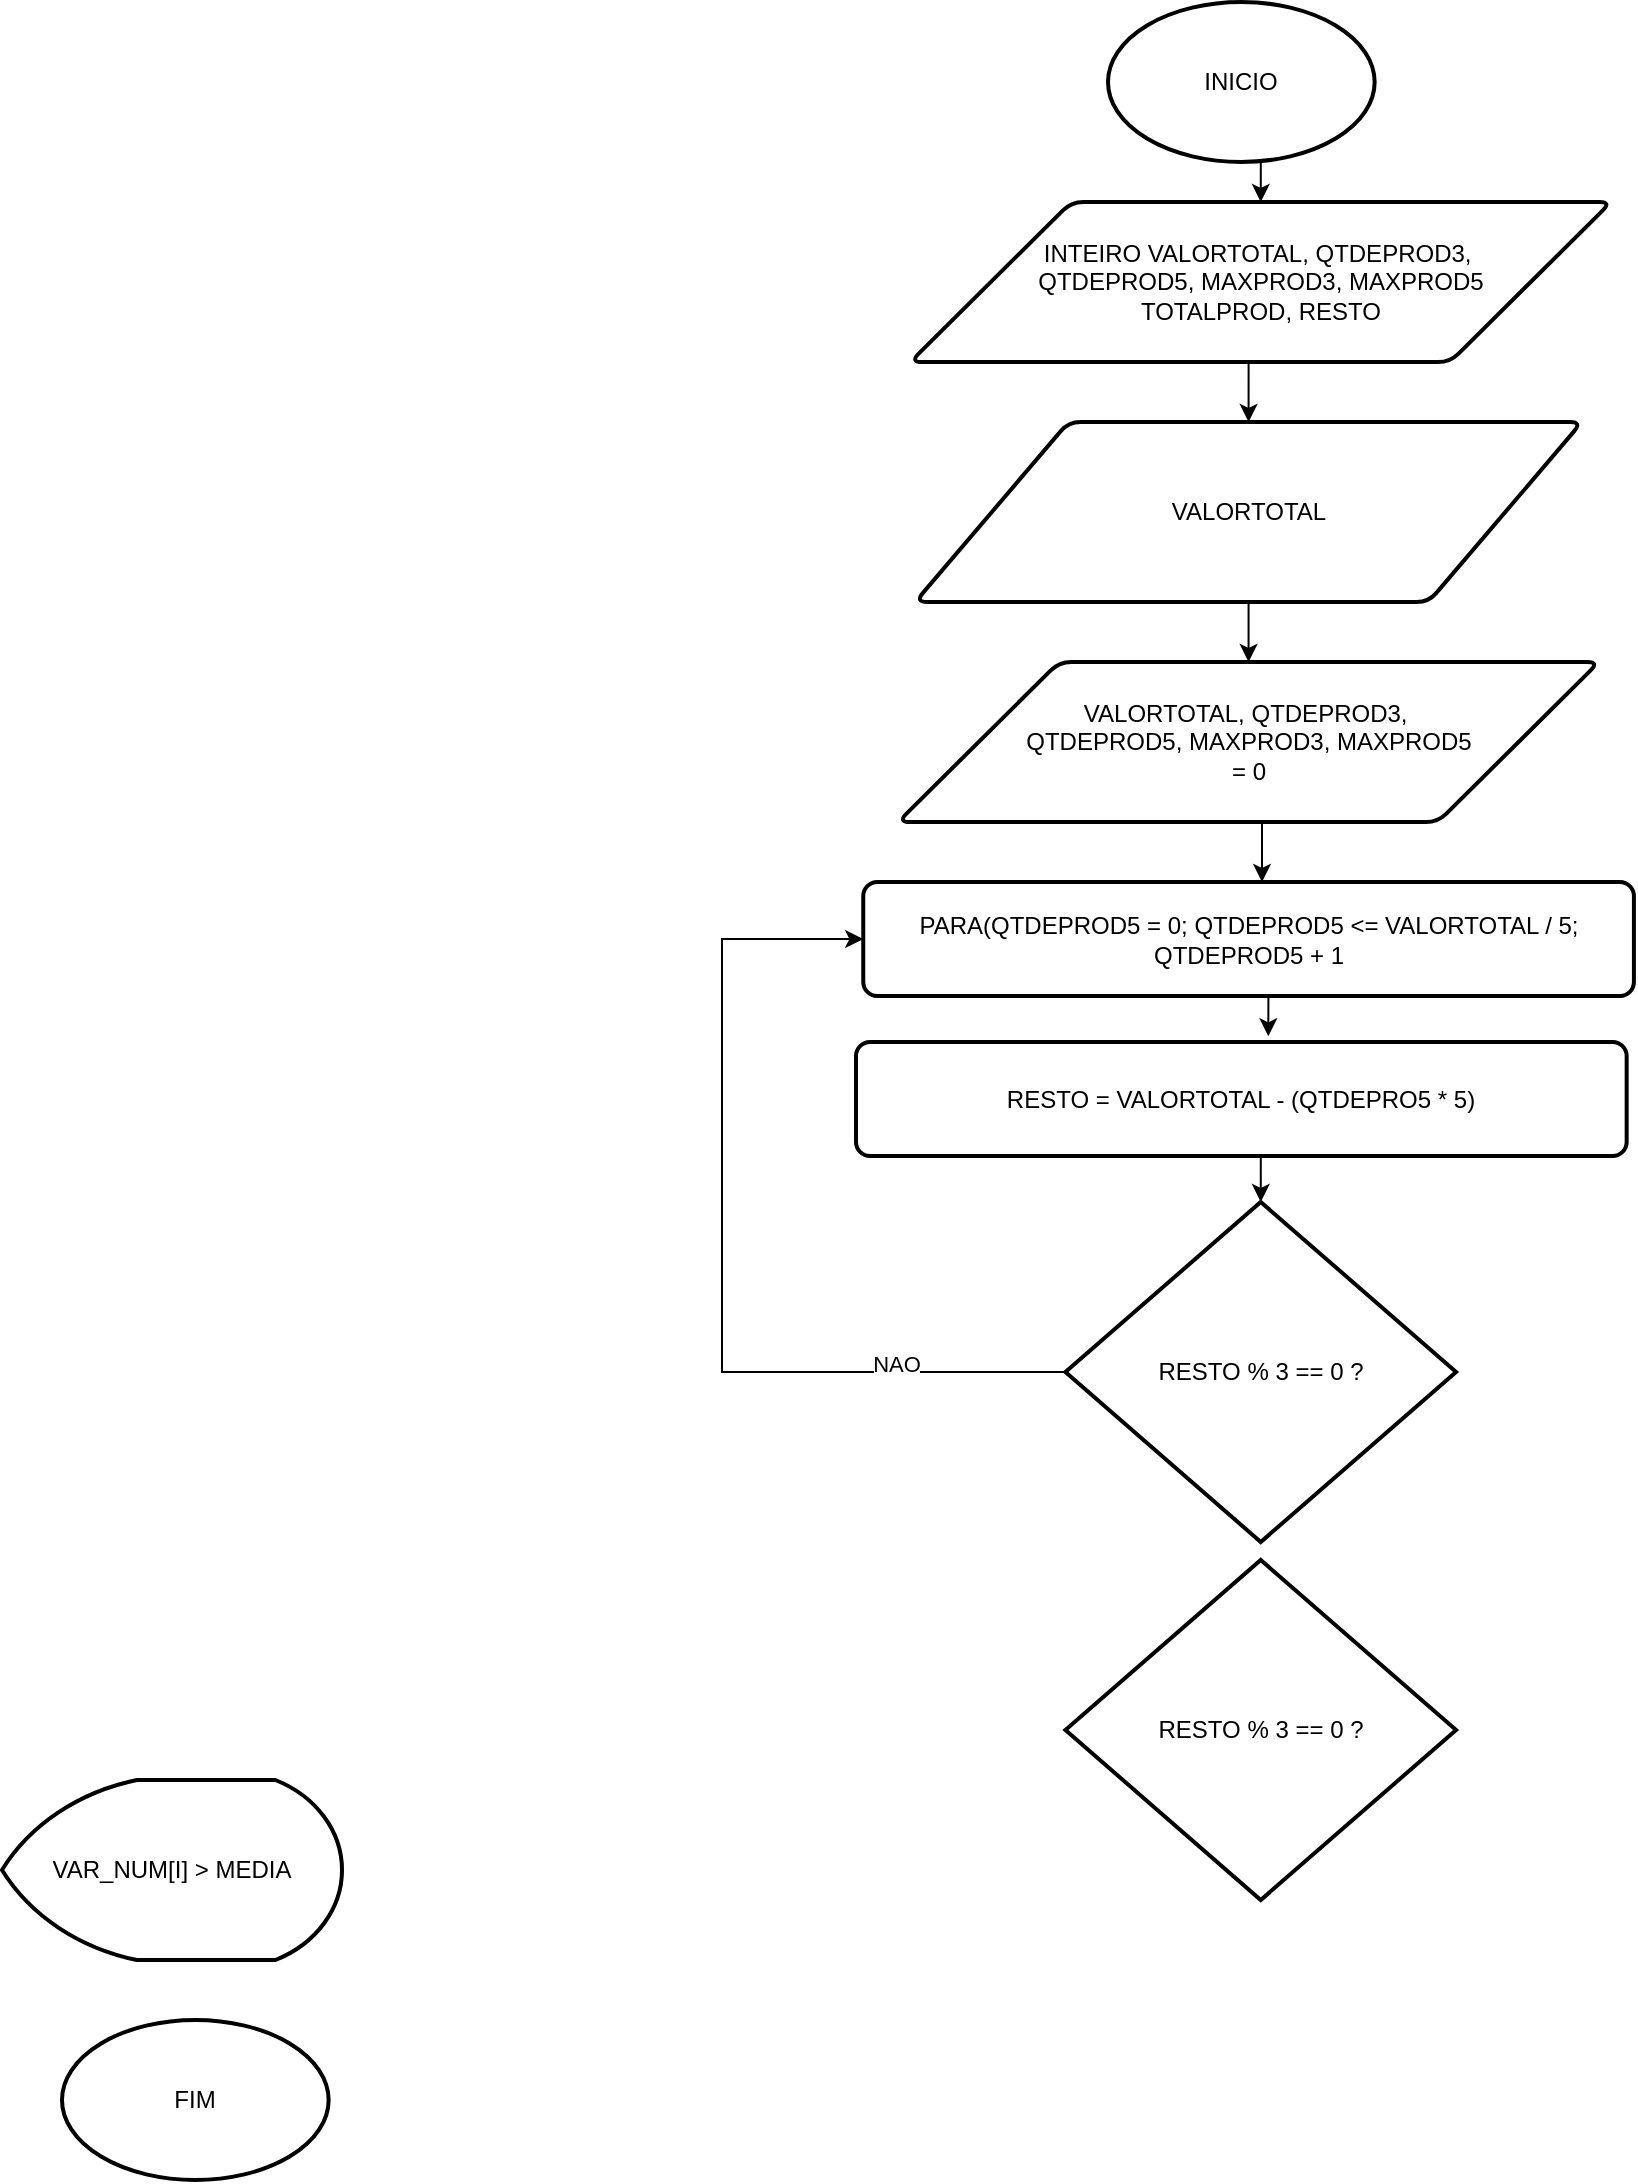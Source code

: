 <mxfile version="26.0.6">
  <diagram name="Página-1" id="YhthJvcEyZ_xRF63QPkd">
    <mxGraphModel dx="3027" dy="1085" grid="1" gridSize="10" guides="1" tooltips="1" connect="1" arrows="1" fold="1" page="1" pageScale="1" pageWidth="827" pageHeight="1169" math="0" shadow="0">
      <root>
        <mxCell id="0" />
        <mxCell id="1" parent="0" />
        <mxCell id="_ILRHsx1uzz0EtrviSYt-1" style="edgeStyle=orthogonalEdgeStyle;rounded=0;orthogonalLoop=1;jettySize=auto;html=1;exitX=0.5;exitY=1;exitDx=0;exitDy=0;exitPerimeter=0;entryX=0.5;entryY=0;entryDx=0;entryDy=0;" edge="1" parent="1" source="_ILRHsx1uzz0EtrviSYt-2" target="_ILRHsx1uzz0EtrviSYt-5">
          <mxGeometry relative="1" as="geometry" />
        </mxCell>
        <mxCell id="_ILRHsx1uzz0EtrviSYt-2" value="&lt;font style=&quot;vertical-align: inherit;&quot;&gt;&lt;font style=&quot;vertical-align: inherit;&quot;&gt;INICIO&lt;/font&gt;&lt;/font&gt;" style="strokeWidth=2;html=1;shape=mxgraph.flowchart.start_1;whiteSpace=wrap;" vertex="1" parent="1">
          <mxGeometry x="363" y="11" width="133.33" height="80" as="geometry" />
        </mxCell>
        <mxCell id="_ILRHsx1uzz0EtrviSYt-3" value="&lt;font style=&quot;vertical-align: inherit;&quot;&gt;&lt;font style=&quot;vertical-align: inherit;&quot;&gt;&lt;font style=&quot;vertical-align: inherit;&quot;&gt;&lt;font style=&quot;vertical-align: inherit;&quot;&gt;FIM&lt;/font&gt;&lt;/font&gt;&lt;/font&gt;&lt;/font&gt;" style="strokeWidth=2;html=1;shape=mxgraph.flowchart.start_1;whiteSpace=wrap;" vertex="1" parent="1">
          <mxGeometry x="-160" y="1020" width="133.33" height="80" as="geometry" />
        </mxCell>
        <mxCell id="_ILRHsx1uzz0EtrviSYt-28" style="edgeStyle=orthogonalEdgeStyle;rounded=0;orthogonalLoop=1;jettySize=auto;html=1;exitX=0.5;exitY=1;exitDx=0;exitDy=0;entryX=0.5;entryY=0;entryDx=0;entryDy=0;" edge="1" parent="1" source="_ILRHsx1uzz0EtrviSYt-5" target="_ILRHsx1uzz0EtrviSYt-7">
          <mxGeometry relative="1" as="geometry" />
        </mxCell>
        <mxCell id="_ILRHsx1uzz0EtrviSYt-5" value="&lt;font style=&quot;vertical-align: inherit;&quot;&gt;&lt;font style=&quot;vertical-align: inherit;&quot;&gt;&lt;font style=&quot;vertical-align: inherit;&quot;&gt;&lt;font style=&quot;vertical-align: inherit;&quot;&gt;&lt;font style=&quot;vertical-align: inherit;&quot;&gt;&lt;font style=&quot;vertical-align: inherit;&quot;&gt;&lt;font style=&quot;vertical-align: inherit;&quot;&gt;&lt;font style=&quot;vertical-align: inherit;&quot;&gt;&lt;font style=&quot;vertical-align: inherit;&quot;&gt;&lt;font style=&quot;vertical-align: inherit;&quot;&gt;INTEIRO VALORTOTAL, QTDEPROD3,&amp;nbsp;&lt;/font&gt;&lt;/font&gt;&lt;/font&gt;&lt;/font&gt;&lt;/font&gt;&lt;/font&gt;&lt;/font&gt;&lt;/font&gt;&lt;/font&gt;&lt;/font&gt;&lt;div&gt;&lt;font style=&quot;vertical-align: inherit;&quot;&gt;&lt;font style=&quot;vertical-align: inherit;&quot;&gt;&lt;font style=&quot;vertical-align: inherit;&quot;&gt;&lt;font style=&quot;vertical-align: inherit;&quot;&gt;&lt;font style=&quot;vertical-align: inherit;&quot;&gt;&lt;font style=&quot;vertical-align: inherit;&quot;&gt;&lt;font style=&quot;vertical-align: inherit;&quot;&gt;&lt;font style=&quot;vertical-align: inherit;&quot;&gt;&lt;font style=&quot;vertical-align: inherit;&quot;&gt;&lt;font style=&quot;vertical-align: inherit;&quot;&gt;&lt;font style=&quot;vertical-align: inherit;&quot;&gt;&lt;font style=&quot;vertical-align: inherit;&quot;&gt;QTDEPROD5, MAXPROD3, MAXPROD5&lt;/font&gt;&lt;/font&gt;&lt;/font&gt;&lt;/font&gt;&lt;/font&gt;&lt;/font&gt;&lt;/font&gt;&lt;/font&gt;&lt;/font&gt;&lt;/font&gt;&lt;/font&gt;&lt;/font&gt;&lt;/div&gt;&lt;div&gt;&lt;font style=&quot;vertical-align: inherit;&quot;&gt;&lt;font style=&quot;vertical-align: inherit;&quot;&gt;&lt;font style=&quot;vertical-align: inherit;&quot;&gt;&lt;font style=&quot;vertical-align: inherit;&quot;&gt;&lt;font style=&quot;vertical-align: inherit;&quot;&gt;&lt;font style=&quot;vertical-align: inherit;&quot;&gt;TOTALPROD, RESTO&lt;/font&gt;&lt;/font&gt;&lt;/font&gt;&lt;/font&gt;&lt;/font&gt;&lt;/font&gt;&lt;/div&gt;" style="shape=parallelogram;html=1;strokeWidth=2;perimeter=parallelogramPerimeter;whiteSpace=wrap;rounded=1;arcSize=12;size=0.23;" vertex="1" parent="1">
          <mxGeometry x="264.09" y="111" width="350.58" height="80" as="geometry" />
        </mxCell>
        <mxCell id="_ILRHsx1uzz0EtrviSYt-30" style="edgeStyle=orthogonalEdgeStyle;rounded=0;orthogonalLoop=1;jettySize=auto;html=1;exitX=0.5;exitY=1;exitDx=0;exitDy=0;entryX=0.5;entryY=0;entryDx=0;entryDy=0;" edge="1" parent="1" source="_ILRHsx1uzz0EtrviSYt-7" target="_ILRHsx1uzz0EtrviSYt-29">
          <mxGeometry relative="1" as="geometry" />
        </mxCell>
        <mxCell id="_ILRHsx1uzz0EtrviSYt-7" value="&lt;font style=&quot;vertical-align: inherit;&quot;&gt;&lt;font style=&quot;vertical-align: inherit;&quot;&gt;VALORTOTAL&lt;/font&gt;&lt;/font&gt;" style="shape=parallelogram;html=1;strokeWidth=2;perimeter=parallelogramPerimeter;whiteSpace=wrap;rounded=1;arcSize=12;size=0.23;" vertex="1" parent="1">
          <mxGeometry x="266.59" y="221" width="333.41" height="90" as="geometry" />
        </mxCell>
        <mxCell id="_ILRHsx1uzz0EtrviSYt-16" value="&lt;font style=&quot;vertical-align: inherit;&quot;&gt;&lt;font style=&quot;vertical-align: inherit;&quot;&gt;&lt;font style=&quot;vertical-align: inherit;&quot;&gt;&lt;font style=&quot;vertical-align: inherit;&quot;&gt;&lt;font style=&quot;vertical-align: inherit;&quot;&gt;&lt;font style=&quot;vertical-align: inherit;&quot;&gt;PARA(QTDEPROD5 = 0; QTDEPROD5 &amp;lt;= VALORTOTAL / 5; QTDEPROD5 + 1&lt;/font&gt;&lt;/font&gt;&lt;/font&gt;&lt;/font&gt;&lt;/font&gt;&lt;/font&gt;" style="rounded=1;whiteSpace=wrap;html=1;absoluteArcSize=1;arcSize=14;strokeWidth=2;" vertex="1" parent="1">
          <mxGeometry x="240.63" y="451" width="385.33" height="57" as="geometry" />
        </mxCell>
        <mxCell id="_ILRHsx1uzz0EtrviSYt-37" style="edgeStyle=orthogonalEdgeStyle;rounded=0;orthogonalLoop=1;jettySize=auto;html=1;exitX=0;exitY=0.5;exitDx=0;exitDy=0;exitPerimeter=0;entryX=0;entryY=0.5;entryDx=0;entryDy=0;" edge="1" parent="1" source="_ILRHsx1uzz0EtrviSYt-19" target="_ILRHsx1uzz0EtrviSYt-16">
          <mxGeometry relative="1" as="geometry">
            <Array as="points">
              <mxPoint x="170" y="696" />
              <mxPoint x="170" y="479" />
            </Array>
          </mxGeometry>
        </mxCell>
        <mxCell id="_ILRHsx1uzz0EtrviSYt-38" value="&lt;font style=&quot;vertical-align: inherit;&quot;&gt;&lt;font style=&quot;vertical-align: inherit;&quot;&gt;NAO&lt;/font&gt;&lt;/font&gt;" style="edgeLabel;html=1;align=center;verticalAlign=middle;resizable=0;points=[];" vertex="1" connectable="0" parent="_ILRHsx1uzz0EtrviSYt-37">
          <mxGeometry x="-0.632" y="-4" relative="1" as="geometry">
            <mxPoint as="offset" />
          </mxGeometry>
        </mxCell>
        <mxCell id="_ILRHsx1uzz0EtrviSYt-19" value="&lt;font style=&quot;vertical-align: inherit;&quot;&gt;&lt;font style=&quot;vertical-align: inherit;&quot;&gt;&lt;font style=&quot;vertical-align: inherit;&quot;&gt;&lt;font style=&quot;vertical-align: inherit;&quot;&gt;&lt;font style=&quot;vertical-align: inherit;&quot;&gt;&lt;font style=&quot;vertical-align: inherit;&quot;&gt;&lt;font style=&quot;vertical-align: inherit;&quot;&gt;&lt;font style=&quot;vertical-align: inherit;&quot;&gt;RESTO % 3 == 0 ?&lt;/font&gt;&lt;/font&gt;&lt;/font&gt;&lt;/font&gt;&lt;/font&gt;&lt;/font&gt;&lt;/font&gt;&lt;/font&gt;" style="strokeWidth=2;html=1;shape=mxgraph.flowchart.decision;whiteSpace=wrap;" vertex="1" parent="1">
          <mxGeometry x="341.72" y="611" width="195.33" height="170" as="geometry" />
        </mxCell>
        <mxCell id="_ILRHsx1uzz0EtrviSYt-20" value="&lt;font style=&quot;vertical-align: inherit;&quot;&gt;&lt;font style=&quot;vertical-align: inherit;&quot;&gt;&lt;font style=&quot;vertical-align: inherit;&quot;&gt;&lt;font style=&quot;vertical-align: inherit;&quot;&gt;VAR_NUM[I] &amp;gt; MEDIA&lt;/font&gt;&lt;/font&gt;&lt;/font&gt;&lt;/font&gt;" style="strokeWidth=2;html=1;shape=mxgraph.flowchart.display;whiteSpace=wrap;" vertex="1" parent="1">
          <mxGeometry x="-190" y="900" width="170" height="90" as="geometry" />
        </mxCell>
        <mxCell id="_ILRHsx1uzz0EtrviSYt-31" style="edgeStyle=orthogonalEdgeStyle;rounded=0;orthogonalLoop=1;jettySize=auto;html=1;exitX=0.5;exitY=1;exitDx=0;exitDy=0;" edge="1" parent="1" source="_ILRHsx1uzz0EtrviSYt-29">
          <mxGeometry relative="1" as="geometry">
            <mxPoint x="440" y="451" as="targetPoint" />
          </mxGeometry>
        </mxCell>
        <mxCell id="_ILRHsx1uzz0EtrviSYt-29" value="&lt;font style=&quot;vertical-align: inherit;&quot;&gt;&lt;font style=&quot;vertical-align: inherit;&quot;&gt;&lt;font style=&quot;vertical-align: inherit;&quot;&gt;&lt;font style=&quot;vertical-align: inherit;&quot;&gt;&lt;font style=&quot;vertical-align: inherit;&quot;&gt;&lt;font style=&quot;vertical-align: inherit;&quot;&gt;&lt;font style=&quot;vertical-align: inherit;&quot;&gt;&lt;font style=&quot;vertical-align: inherit;&quot;&gt;VALORTOTAL, QTDEPROD3,&amp;nbsp;&lt;/font&gt;&lt;/font&gt;&lt;/font&gt;&lt;/font&gt;&lt;/font&gt;&lt;/font&gt;&lt;/font&gt;&lt;/font&gt;&lt;div&gt;&lt;font style=&quot;vertical-align: inherit;&quot;&gt;&lt;font style=&quot;vertical-align: inherit;&quot;&gt;&lt;font style=&quot;vertical-align: inherit;&quot;&gt;&lt;font style=&quot;vertical-align: inherit;&quot;&gt;&lt;font style=&quot;vertical-align: inherit;&quot;&gt;&lt;font style=&quot;vertical-align: inherit;&quot;&gt;&lt;font style=&quot;vertical-align: inherit;&quot;&gt;&lt;font style=&quot;vertical-align: inherit;&quot;&gt;&lt;font style=&quot;vertical-align: inherit;&quot;&gt;&lt;font style=&quot;vertical-align: inherit;&quot;&gt;QTDEPROD5, MAXPROD3, MAXPROD5&lt;/font&gt;&lt;/font&gt;&lt;/font&gt;&lt;/font&gt;&lt;/font&gt;&lt;/font&gt;&lt;/font&gt;&lt;/font&gt;&lt;/font&gt;&lt;/font&gt;&lt;/div&gt;&lt;div&gt;&lt;font style=&quot;vertical-align: inherit;&quot;&gt;&lt;font style=&quot;vertical-align: inherit;&quot;&gt;&lt;font style=&quot;vertical-align: inherit;&quot;&gt;&lt;font style=&quot;vertical-align: inherit;&quot;&gt;= 0&lt;/font&gt;&lt;/font&gt;&lt;/font&gt;&lt;/font&gt;&lt;/div&gt;" style="shape=parallelogram;html=1;strokeWidth=2;perimeter=parallelogramPerimeter;whiteSpace=wrap;rounded=1;arcSize=12;size=0.23;" vertex="1" parent="1">
          <mxGeometry x="258.0" y="341" width="350.58" height="80" as="geometry" />
        </mxCell>
        <mxCell id="_ILRHsx1uzz0EtrviSYt-32" value="&lt;font style=&quot;vertical-align: inherit;&quot;&gt;&lt;font style=&quot;vertical-align: inherit;&quot;&gt;RESTO = VALORTOTAL - (QTDEPRO5 * 5)&lt;/font&gt;&lt;/font&gt;" style="rounded=1;whiteSpace=wrap;html=1;absoluteArcSize=1;arcSize=14;strokeWidth=2;" vertex="1" parent="1">
          <mxGeometry x="237.0" y="531" width="385.33" height="57" as="geometry" />
        </mxCell>
        <mxCell id="_ILRHsx1uzz0EtrviSYt-35" style="edgeStyle=orthogonalEdgeStyle;rounded=0;orthogonalLoop=1;jettySize=auto;html=1;exitX=0.5;exitY=1;exitDx=0;exitDy=0;entryX=0.535;entryY=-0.05;entryDx=0;entryDy=0;entryPerimeter=0;" edge="1" parent="1" source="_ILRHsx1uzz0EtrviSYt-16" target="_ILRHsx1uzz0EtrviSYt-32">
          <mxGeometry relative="1" as="geometry" />
        </mxCell>
        <mxCell id="_ILRHsx1uzz0EtrviSYt-36" style="edgeStyle=orthogonalEdgeStyle;rounded=0;orthogonalLoop=1;jettySize=auto;html=1;exitX=0.5;exitY=1;exitDx=0;exitDy=0;entryX=0.5;entryY=0;entryDx=0;entryDy=0;entryPerimeter=0;" edge="1" parent="1" source="_ILRHsx1uzz0EtrviSYt-32" target="_ILRHsx1uzz0EtrviSYt-19">
          <mxGeometry relative="1" as="geometry" />
        </mxCell>
        <mxCell id="_ILRHsx1uzz0EtrviSYt-39" value="&lt;font style=&quot;vertical-align: inherit;&quot;&gt;&lt;font style=&quot;vertical-align: inherit;&quot;&gt;&lt;font style=&quot;vertical-align: inherit;&quot;&gt;&lt;font style=&quot;vertical-align: inherit;&quot;&gt;&lt;font style=&quot;vertical-align: inherit;&quot;&gt;&lt;font style=&quot;vertical-align: inherit;&quot;&gt;&lt;font style=&quot;vertical-align: inherit;&quot;&gt;&lt;font style=&quot;vertical-align: inherit;&quot;&gt;RESTO % 3 == 0 ?&lt;/font&gt;&lt;/font&gt;&lt;/font&gt;&lt;/font&gt;&lt;/font&gt;&lt;/font&gt;&lt;/font&gt;&lt;/font&gt;" style="strokeWidth=2;html=1;shape=mxgraph.flowchart.decision;whiteSpace=wrap;" vertex="1" parent="1">
          <mxGeometry x="341.72" y="790" width="195.33" height="170" as="geometry" />
        </mxCell>
      </root>
    </mxGraphModel>
  </diagram>
</mxfile>
